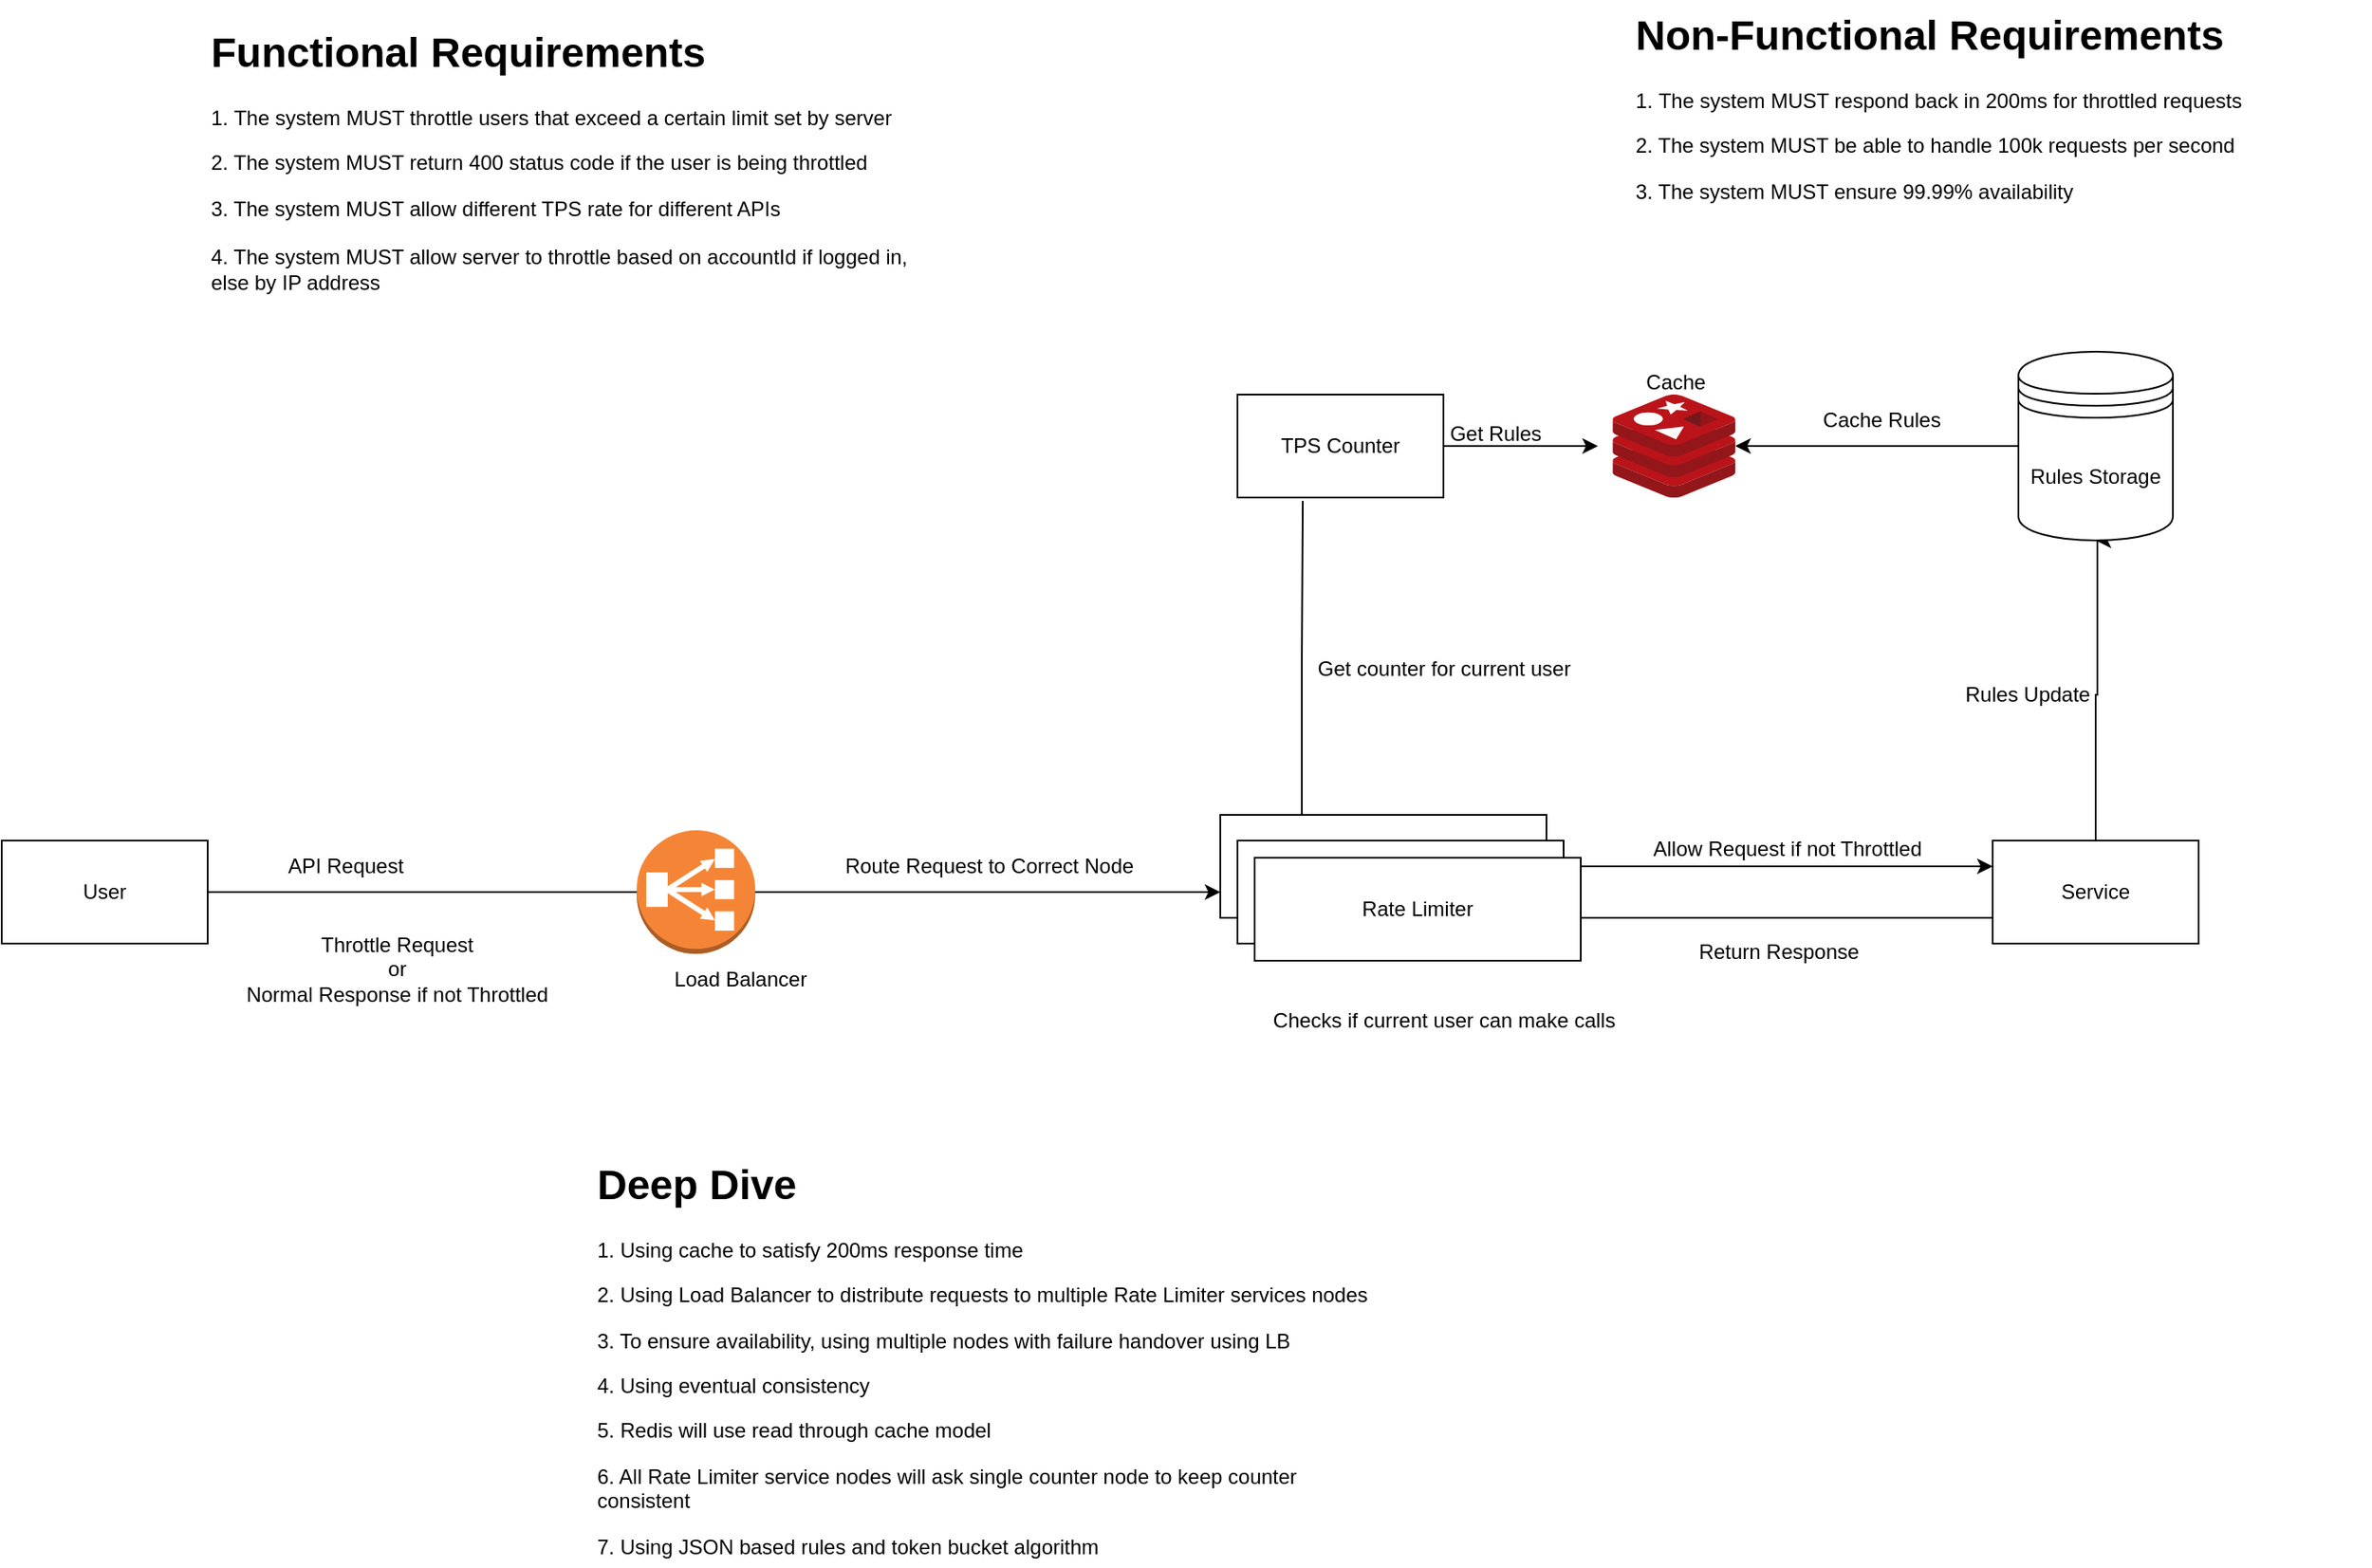 <mxfile version="26.1.1">
  <diagram name="Page-1" id="68JS1MZGmcqmtEU8mFk1">
    <mxGraphModel dx="2924" dy="1134" grid="1" gridSize="10" guides="1" tooltips="1" connect="1" arrows="1" fold="1" page="1" pageScale="1" pageWidth="850" pageHeight="1100" math="0" shadow="0">
      <root>
        <mxCell id="0" />
        <mxCell id="1" parent="0" />
        <mxCell id="o_iGRdhiawpHMt626Xei-71" style="edgeStyle=orthogonalEdgeStyle;rounded=0;orthogonalLoop=1;jettySize=auto;html=1;exitX=0.25;exitY=0;exitDx=0;exitDy=0;entryX=0.317;entryY=1.033;entryDx=0;entryDy=0;entryPerimeter=0;endArrow=none;startFill=0;" edge="1" parent="1" source="o_iGRdhiawpHMt626Xei-60" target="o_iGRdhiawpHMt626Xei-67">
          <mxGeometry relative="1" as="geometry">
            <mxPoint x="88" y="470" as="targetPoint" />
          </mxGeometry>
        </mxCell>
        <mxCell id="o_iGRdhiawpHMt626Xei-60" value="Rate Limiter" style="rounded=0;whiteSpace=wrap;html=1;" vertex="1" parent="1">
          <mxGeometry x="40" y="635" width="190" height="60" as="geometry" />
        </mxCell>
        <mxCell id="o_iGRdhiawpHMt626Xei-1" value="User" style="rounded=0;whiteSpace=wrap;html=1;" vertex="1" parent="1">
          <mxGeometry x="-670" y="650" width="120" height="60" as="geometry" />
        </mxCell>
        <mxCell id="o_iGRdhiawpHMt626Xei-38" style="edgeStyle=orthogonalEdgeStyle;rounded=0;orthogonalLoop=1;jettySize=auto;html=1;exitX=0;exitY=0.75;exitDx=0;exitDy=0;entryX=1;entryY=0.75;entryDx=0;entryDy=0;" edge="1" parent="1" source="o_iGRdhiawpHMt626Xei-2" target="o_iGRdhiawpHMt626Xei-3">
          <mxGeometry relative="1" as="geometry" />
        </mxCell>
        <mxCell id="o_iGRdhiawpHMt626Xei-48" style="edgeStyle=orthogonalEdgeStyle;rounded=0;orthogonalLoop=1;jettySize=auto;html=1;entryX=0.5;entryY=1;entryDx=0;entryDy=0;" edge="1" parent="1" source="o_iGRdhiawpHMt626Xei-2" target="o_iGRdhiawpHMt626Xei-24">
          <mxGeometry relative="1" as="geometry">
            <mxPoint x="550" y="480" as="targetPoint" />
            <Array as="points">
              <mxPoint x="550" y="565" />
              <mxPoint x="551" y="565" />
            </Array>
          </mxGeometry>
        </mxCell>
        <mxCell id="o_iGRdhiawpHMt626Xei-2" value="Service" style="rounded=0;whiteSpace=wrap;html=1;" vertex="1" parent="1">
          <mxGeometry x="490" y="650" width="120" height="60" as="geometry" />
        </mxCell>
        <mxCell id="o_iGRdhiawpHMt626Xei-28" style="edgeStyle=orthogonalEdgeStyle;rounded=0;orthogonalLoop=1;jettySize=auto;html=1;exitX=1;exitY=0.25;exitDx=0;exitDy=0;entryX=0;entryY=0.25;entryDx=0;entryDy=0;" edge="1" parent="1" source="o_iGRdhiawpHMt626Xei-3" target="o_iGRdhiawpHMt626Xei-2">
          <mxGeometry relative="1" as="geometry" />
        </mxCell>
        <mxCell id="o_iGRdhiawpHMt626Xei-3" value="Rate Limiter" style="rounded=0;whiteSpace=wrap;html=1;" vertex="1" parent="1">
          <mxGeometry x="50" y="650" width="190" height="60" as="geometry" />
        </mxCell>
        <mxCell id="o_iGRdhiawpHMt626Xei-6" value="&lt;h1 style=&quot;margin-top: 0px;&quot;&gt;Functional Requirements&lt;br&gt;&lt;/h1&gt;&lt;p&gt;1.&amp;nbsp;The system MUST throttle users that exceed a certain limit set by server  &lt;/p&gt;&lt;p&gt;2. The system MUST return 400 status code if the user is being throttled&lt;/p&gt;&lt;div&gt;3. The system MUST allow different TPS rate for different APIs&lt;/div&gt;&lt;div&gt;&lt;br&gt;&lt;/div&gt;&lt;div&gt;4. The system MUST allow server to throttle based on accountId if logged in, else by IP address &lt;br&gt;&lt;/div&gt;" style="text;html=1;whiteSpace=wrap;overflow=hidden;rounded=0;" vertex="1" parent="1">
          <mxGeometry x="-550" y="170" width="430" height="170" as="geometry" />
        </mxCell>
        <mxCell id="o_iGRdhiawpHMt626Xei-7" value="&lt;h1 style=&quot;margin-top: 0px;&quot;&gt;Non-Functional Requirements&lt;br&gt;&lt;/h1&gt;&lt;p&gt;1.&amp;nbsp;The system MUST respond back in 200ms for throttled requests&lt;br&gt;&lt;/p&gt;&lt;p&gt;2. The system MUST be able to handle 100k requests per second&lt;br&gt;&lt;/p&gt;&lt;div&gt;3. The system MUST ensure 99.99% availability &lt;br&gt;&lt;/div&gt;" style="text;html=1;whiteSpace=wrap;overflow=hidden;rounded=0;" vertex="1" parent="1">
          <mxGeometry x="280" y="160" width="430" height="170" as="geometry" />
        </mxCell>
        <mxCell id="o_iGRdhiawpHMt626Xei-24" value="Rules Storage" style="shape=datastore;whiteSpace=wrap;html=1;" vertex="1" parent="1">
          <mxGeometry x="505" y="365" width="90" height="110" as="geometry" />
        </mxCell>
        <mxCell id="o_iGRdhiawpHMt626Xei-27" value="API Request" style="text;html=1;align=center;verticalAlign=middle;resizable=0;points=[];autosize=1;strokeColor=none;fillColor=none;" vertex="1" parent="1">
          <mxGeometry x="-515" y="650" width="90" height="30" as="geometry" />
        </mxCell>
        <mxCell id="o_iGRdhiawpHMt626Xei-31" value="Rules Update" style="text;html=1;align=center;verticalAlign=middle;resizable=0;points=[];autosize=1;strokeColor=none;fillColor=none;" vertex="1" parent="1">
          <mxGeometry x="460" y="550" width="100" height="30" as="geometry" />
        </mxCell>
        <mxCell id="o_iGRdhiawpHMt626Xei-32" value="Allow Request if not Throttled" style="text;html=1;align=center;verticalAlign=middle;resizable=0;points=[];autosize=1;strokeColor=none;fillColor=none;" vertex="1" parent="1">
          <mxGeometry x="280" y="640" width="180" height="30" as="geometry" />
        </mxCell>
        <mxCell id="o_iGRdhiawpHMt626Xei-36" value="&lt;div&gt;Throttle Request&lt;/div&gt;&lt;div&gt;or&lt;/div&gt;&lt;div&gt;Normal Response if not Throttled&lt;/div&gt;" style="text;html=1;align=center;verticalAlign=middle;resizable=0;points=[];autosize=1;strokeColor=none;fillColor=none;" vertex="1" parent="1">
          <mxGeometry x="-540" y="695" width="200" height="60" as="geometry" />
        </mxCell>
        <mxCell id="o_iGRdhiawpHMt626Xei-37" value="Checks if current user can make calls" style="text;html=1;align=center;verticalAlign=middle;resizable=0;points=[];autosize=1;strokeColor=none;fillColor=none;" vertex="1" parent="1">
          <mxGeometry x="60" y="740" width="220" height="30" as="geometry" />
        </mxCell>
        <mxCell id="o_iGRdhiawpHMt626Xei-39" value="Return Response" style="text;html=1;align=center;verticalAlign=middle;resizable=0;points=[];autosize=1;strokeColor=none;fillColor=none;" vertex="1" parent="1">
          <mxGeometry x="305" y="700" width="120" height="30" as="geometry" />
        </mxCell>
        <mxCell id="o_iGRdhiawpHMt626Xei-40" value="" style="image;sketch=0;aspect=fixed;html=1;points=[];align=center;fontSize=12;image=img/lib/mscae/Cache_Redis_Product.svg;" vertex="1" parent="1">
          <mxGeometry x="268.58" y="390" width="71.42" height="60" as="geometry" />
        </mxCell>
        <mxCell id="o_iGRdhiawpHMt626Xei-47" value="Cache Rules" style="text;html=1;align=center;verticalAlign=middle;resizable=0;points=[];autosize=1;strokeColor=none;fillColor=none;" vertex="1" parent="1">
          <mxGeometry x="380" y="390" width="90" height="30" as="geometry" />
        </mxCell>
        <mxCell id="o_iGRdhiawpHMt626Xei-62" style="edgeStyle=orthogonalEdgeStyle;rounded=0;orthogonalLoop=1;jettySize=auto;html=1;entryX=0;entryY=0.75;entryDx=0;entryDy=0;" edge="1" parent="1" source="o_iGRdhiawpHMt626Xei-54" target="o_iGRdhiawpHMt626Xei-60">
          <mxGeometry relative="1" as="geometry" />
        </mxCell>
        <mxCell id="o_iGRdhiawpHMt626Xei-54" value="" style="outlineConnect=0;dashed=0;verticalLabelPosition=bottom;verticalAlign=top;align=center;html=1;shape=mxgraph.aws3.classic_load_balancer;fillColor=#F58536;gradientColor=none;" vertex="1" parent="1">
          <mxGeometry x="-300" y="644" width="69" height="72" as="geometry" />
        </mxCell>
        <mxCell id="o_iGRdhiawpHMt626Xei-56" style="edgeStyle=orthogonalEdgeStyle;rounded=0;orthogonalLoop=1;jettySize=auto;html=1;exitX=1;exitY=0.5;exitDx=0;exitDy=0;entryX=0;entryY=0.5;entryDx=0;entryDy=0;entryPerimeter=0;endArrow=none;startFill=0;" edge="1" parent="1" source="o_iGRdhiawpHMt626Xei-1" target="o_iGRdhiawpHMt626Xei-54">
          <mxGeometry relative="1" as="geometry" />
        </mxCell>
        <mxCell id="o_iGRdhiawpHMt626Xei-61" value="Rate Limiter" style="rounded=0;whiteSpace=wrap;html=1;" vertex="1" parent="1">
          <mxGeometry x="60" y="660" width="190" height="60" as="geometry" />
        </mxCell>
        <mxCell id="o_iGRdhiawpHMt626Xei-63" value="Load Balancer" style="text;html=1;align=center;verticalAlign=middle;resizable=0;points=[];autosize=1;strokeColor=none;fillColor=none;" vertex="1" parent="1">
          <mxGeometry x="-290" y="716" width="100" height="30" as="geometry" />
        </mxCell>
        <mxCell id="o_iGRdhiawpHMt626Xei-65" value="Route Request to Correct Node" style="text;html=1;align=center;verticalAlign=middle;resizable=0;points=[];autosize=1;strokeColor=none;fillColor=none;" vertex="1" parent="1">
          <mxGeometry x="-190" y="650" width="190" height="30" as="geometry" />
        </mxCell>
        <mxCell id="o_iGRdhiawpHMt626Xei-66" value="Cache" style="text;html=1;align=center;verticalAlign=middle;resizable=0;points=[];autosize=1;strokeColor=none;fillColor=none;" vertex="1" parent="1">
          <mxGeometry x="275" y="368" width="60" height="30" as="geometry" />
        </mxCell>
        <mxCell id="o_iGRdhiawpHMt626Xei-68" style="edgeStyle=orthogonalEdgeStyle;rounded=0;orthogonalLoop=1;jettySize=auto;html=1;" edge="1" parent="1" source="o_iGRdhiawpHMt626Xei-67">
          <mxGeometry relative="1" as="geometry">
            <mxPoint x="260" y="420" as="targetPoint" />
          </mxGeometry>
        </mxCell>
        <mxCell id="o_iGRdhiawpHMt626Xei-67" value="TPS Counter" style="rounded=0;whiteSpace=wrap;html=1;" vertex="1" parent="1">
          <mxGeometry x="50" y="390" width="120" height="60" as="geometry" />
        </mxCell>
        <mxCell id="o_iGRdhiawpHMt626Xei-69" value="Get Rules" style="text;html=1;align=center;verticalAlign=middle;resizable=0;points=[];autosize=1;strokeColor=none;fillColor=none;" vertex="1" parent="1">
          <mxGeometry x="160" y="398" width="80" height="30" as="geometry" />
        </mxCell>
        <mxCell id="o_iGRdhiawpHMt626Xei-70" style="edgeStyle=orthogonalEdgeStyle;rounded=0;orthogonalLoop=1;jettySize=auto;html=1;exitX=0;exitY=0.5;exitDx=0;exitDy=0;entryX=1;entryY=0.5;entryDx=0;entryDy=0;entryPerimeter=0;" edge="1" parent="1" source="o_iGRdhiawpHMt626Xei-24" target="o_iGRdhiawpHMt626Xei-40">
          <mxGeometry relative="1" as="geometry" />
        </mxCell>
        <mxCell id="o_iGRdhiawpHMt626Xei-72" value="Get counter for current user" style="text;html=1;align=center;verticalAlign=middle;resizable=0;points=[];autosize=1;strokeColor=none;fillColor=none;" vertex="1" parent="1">
          <mxGeometry x="85" y="535" width="170" height="30" as="geometry" />
        </mxCell>
        <mxCell id="o_iGRdhiawpHMt626Xei-74" value="&lt;h1 style=&quot;margin-top: 0px;&quot;&gt;Deep Dive&lt;br&gt;&lt;/h1&gt;&lt;p&gt;1. Using cache to satisfy 200ms response time&lt;/p&gt;&lt;p&gt;2. Using Load Balancer to distribute requests to multiple Rate Limiter services nodes&lt;/p&gt;&lt;p&gt;3. To ensure availability, using multiple nodes with failure handover using LB&lt;/p&gt;&lt;p&gt;4. Using eventual consistency&lt;/p&gt;&lt;p&gt;5. Redis will use read through cache model&lt;/p&gt;&lt;p&gt;6. All Rate Limiter service nodes will ask single counter node to keep counter consistent&lt;/p&gt;&lt;p&gt;7. Using JSON based rules and token bucket algorithm&amp;nbsp; &lt;br&gt;&lt;/p&gt;" style="text;html=1;whiteSpace=wrap;overflow=hidden;rounded=0;" vertex="1" parent="1">
          <mxGeometry x="-325" y="830" width="460" height="240" as="geometry" />
        </mxCell>
      </root>
    </mxGraphModel>
  </diagram>
</mxfile>
